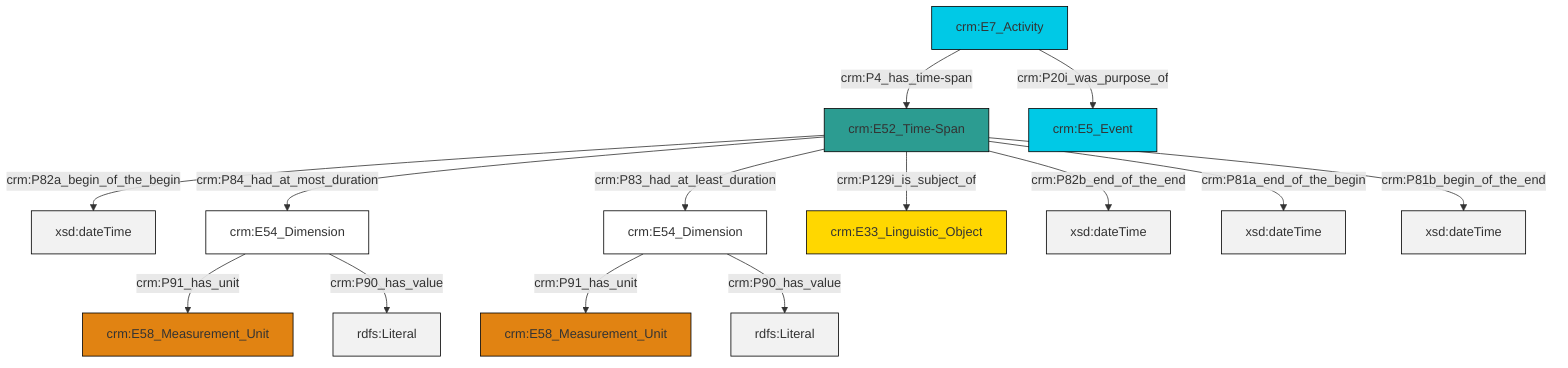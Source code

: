 graph TD
classDef Literal fill:#f2f2f2,stroke:#000000;
classDef CRM_Entity fill:#FFFFFF,stroke:#000000;
classDef Temporal_Entity fill:#00C9E6, stroke:#000000;
classDef Type fill:#E18312, stroke:#000000;
classDef Time-Span fill:#2C9C91, stroke:#000000;
classDef Appellation fill:#FFEB7F, stroke:#000000;
classDef Place fill:#008836, stroke:#000000;
classDef Persistent_Item fill:#B266B2, stroke:#000000;
classDef Conceptual_Object fill:#FFD700, stroke:#000000;
classDef Physical_Thing fill:#D2B48C, stroke:#000000;
classDef Actor fill:#f58aad, stroke:#000000;
classDef PC_Classes fill:#4ce600, stroke:#000000;
classDef Multi fill:#cccccc,stroke:#000000;

0["crm:E52_Time-Span"]:::Time-Span -->|crm:P82a_begin_of_the_begin| 1[xsd:dateTime]:::Literal
0["crm:E52_Time-Span"]:::Time-Span -->|crm:P84_had_at_most_duration| 5["crm:E54_Dimension"]:::CRM_Entity
0["crm:E52_Time-Span"]:::Time-Span -->|crm:P82b_end_of_the_end| 12[xsd:dateTime]:::Literal
6["crm:E54_Dimension"]:::CRM_Entity -->|crm:P91_has_unit| 13["crm:E58_Measurement_Unit"]:::Type
5["crm:E54_Dimension"]:::CRM_Entity -->|crm:P91_has_unit| 2["crm:E58_Measurement_Unit"]:::Type
0["crm:E52_Time-Span"]:::Time-Span -->|crm:P129i_is_subject_of| 10["crm:E33_Linguistic_Object"]:::Conceptual_Object
0["crm:E52_Time-Span"]:::Time-Span -->|crm:P81a_end_of_the_begin| 14[xsd:dateTime]:::Literal
5["crm:E54_Dimension"]:::CRM_Entity -->|crm:P90_has_value| 17[rdfs:Literal]:::Literal
15["crm:E7_Activity"]:::Temporal_Entity -->|crm:P20i_was_purpose_of| 8["crm:E5_Event"]:::Temporal_Entity
0["crm:E52_Time-Span"]:::Time-Span -->|crm:P83_had_at_least_duration| 6["crm:E54_Dimension"]:::CRM_Entity
0["crm:E52_Time-Span"]:::Time-Span -->|crm:P81b_begin_of_the_end| 20[xsd:dateTime]:::Literal
15["crm:E7_Activity"]:::Temporal_Entity -->|crm:P4_has_time-span| 0["crm:E52_Time-Span"]:::Time-Span
6["crm:E54_Dimension"]:::CRM_Entity -->|crm:P90_has_value| 21[rdfs:Literal]:::Literal